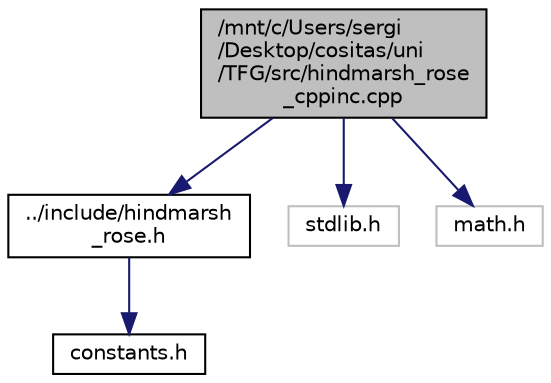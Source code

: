 digraph "/mnt/c/Users/sergi/Desktop/cositas/uni/TFG/src/hindmarsh_rose_cppinc.cpp"
{
 // LATEX_PDF_SIZE
  edge [fontname="Helvetica",fontsize="10",labelfontname="Helvetica",labelfontsize="10"];
  node [fontname="Helvetica",fontsize="10",shape=record];
  Node1 [label="/mnt/c/Users/sergi\l/Desktop/cositas/uni\l/TFG/src/hindmarsh_rose\l_cppinc.cpp",height=0.2,width=0.4,color="black", fillcolor="grey75", style="filled", fontcolor="black",tooltip="Implementation file in c of the functions for Hindmarsh-Rose model but compiled in c."];
  Node1 -> Node2 [color="midnightblue",fontsize="10",style="solid"];
  Node2 [label="../include/hindmarsh\l_rose.h",height=0.2,width=0.4,color="black", fillcolor="white", style="filled",URL="$hindmarsh__rose_8h.html",tooltip="Definition file for the c functions."];
  Node2 -> Node3 [color="midnightblue",fontsize="10",style="solid"];
  Node3 [label="constants.h",height=0.2,width=0.4,color="black", fillcolor="white", style="filled",URL="$constants_8h.html",tooltip="Definition file for constants used in the code."];
  Node1 -> Node4 [color="midnightblue",fontsize="10",style="solid"];
  Node4 [label="stdlib.h",height=0.2,width=0.4,color="grey75", fillcolor="white", style="filled",tooltip=" "];
  Node1 -> Node5 [color="midnightblue",fontsize="10",style="solid"];
  Node5 [label="math.h",height=0.2,width=0.4,color="grey75", fillcolor="white", style="filled",tooltip=" "];
}
